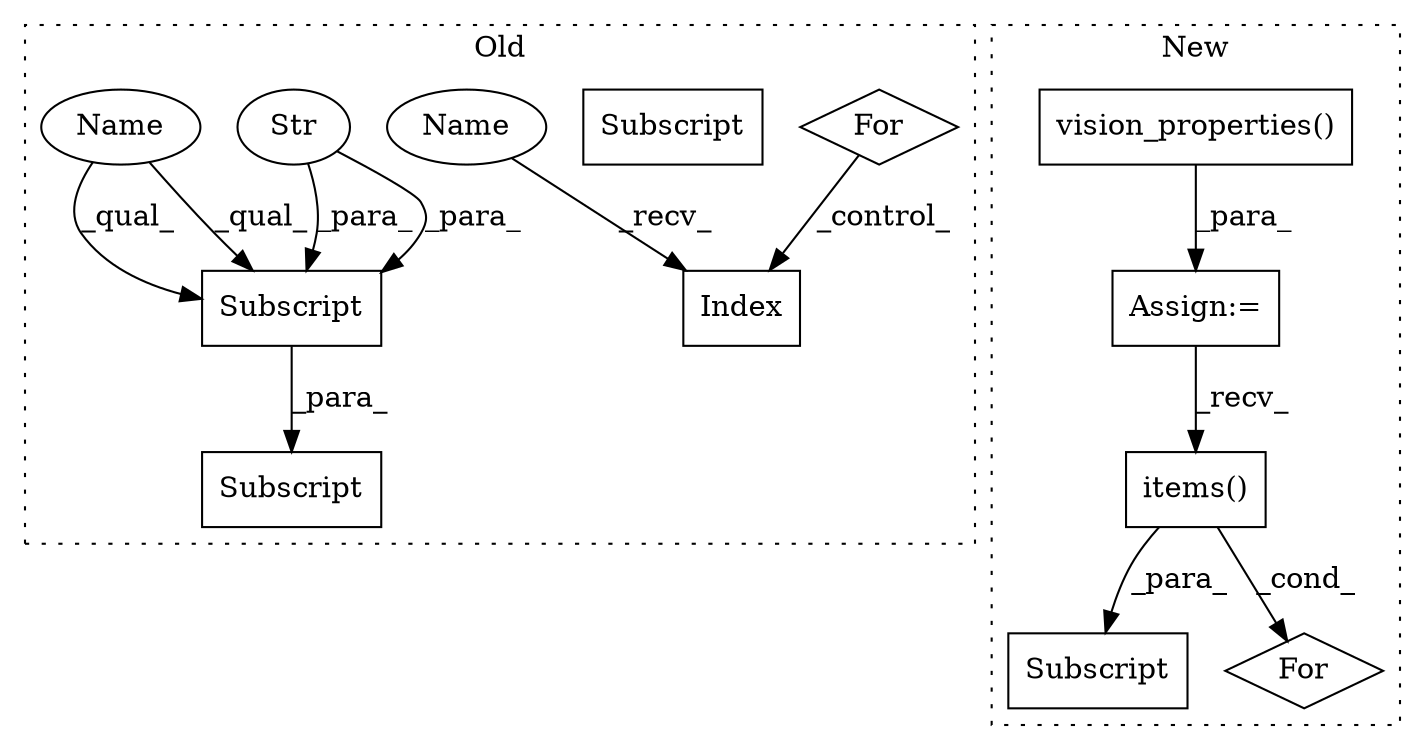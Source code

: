 digraph G {
subgraph cluster0 {
1 [label="For" a="107" s="7173,7217" l="4,14" shape="diamond"];
3 [label="Index" a="46" s="7274,7304" l="26,1" shape="box"];
4 [label="Subscript" a="63" s="7242,0" l="23,0" shape="box"];
5 [label="Str" a="66" s="7258" l="6" shape="ellipse"];
7 [label="Subscript" a="63" s="7231,0" l="35,0" shape="box"];
11 [label="Name" a="87" s="7274" l="15" shape="ellipse"];
12 [label="Subscript" a="63" s="7242,0" l="23,0" shape="box"];
13 [label="Name" a="87" s="7242" l="15" shape="ellipse"];
label = "Old";
style="dotted";
}
subgraph cluster1 {
2 [label="vision_properties()" a="75" s="7290,7356" l="24,1" shape="box"];
6 [label="Subscript" a="63" s="7442,0" l="29,0" shape="box"];
8 [label="items()" a="75" s="7401" l="27" shape="box"];
9 [label="For" a="107" s="7367,7428" l="4,14" shape="diamond"];
10 [label="Assign:=" a="68" s="7287" l="3" shape="box"];
label = "New";
style="dotted";
}
1 -> 3 [label="_control_"];
2 -> 10 [label="_para_"];
5 -> 12 [label="_para_"];
5 -> 12 [label="_para_"];
8 -> 9 [label="_cond_"];
8 -> 6 [label="_para_"];
10 -> 8 [label="_recv_"];
11 -> 3 [label="_recv_"];
12 -> 7 [label="_para_"];
13 -> 12 [label="_qual_"];
13 -> 12 [label="_qual_"];
}
